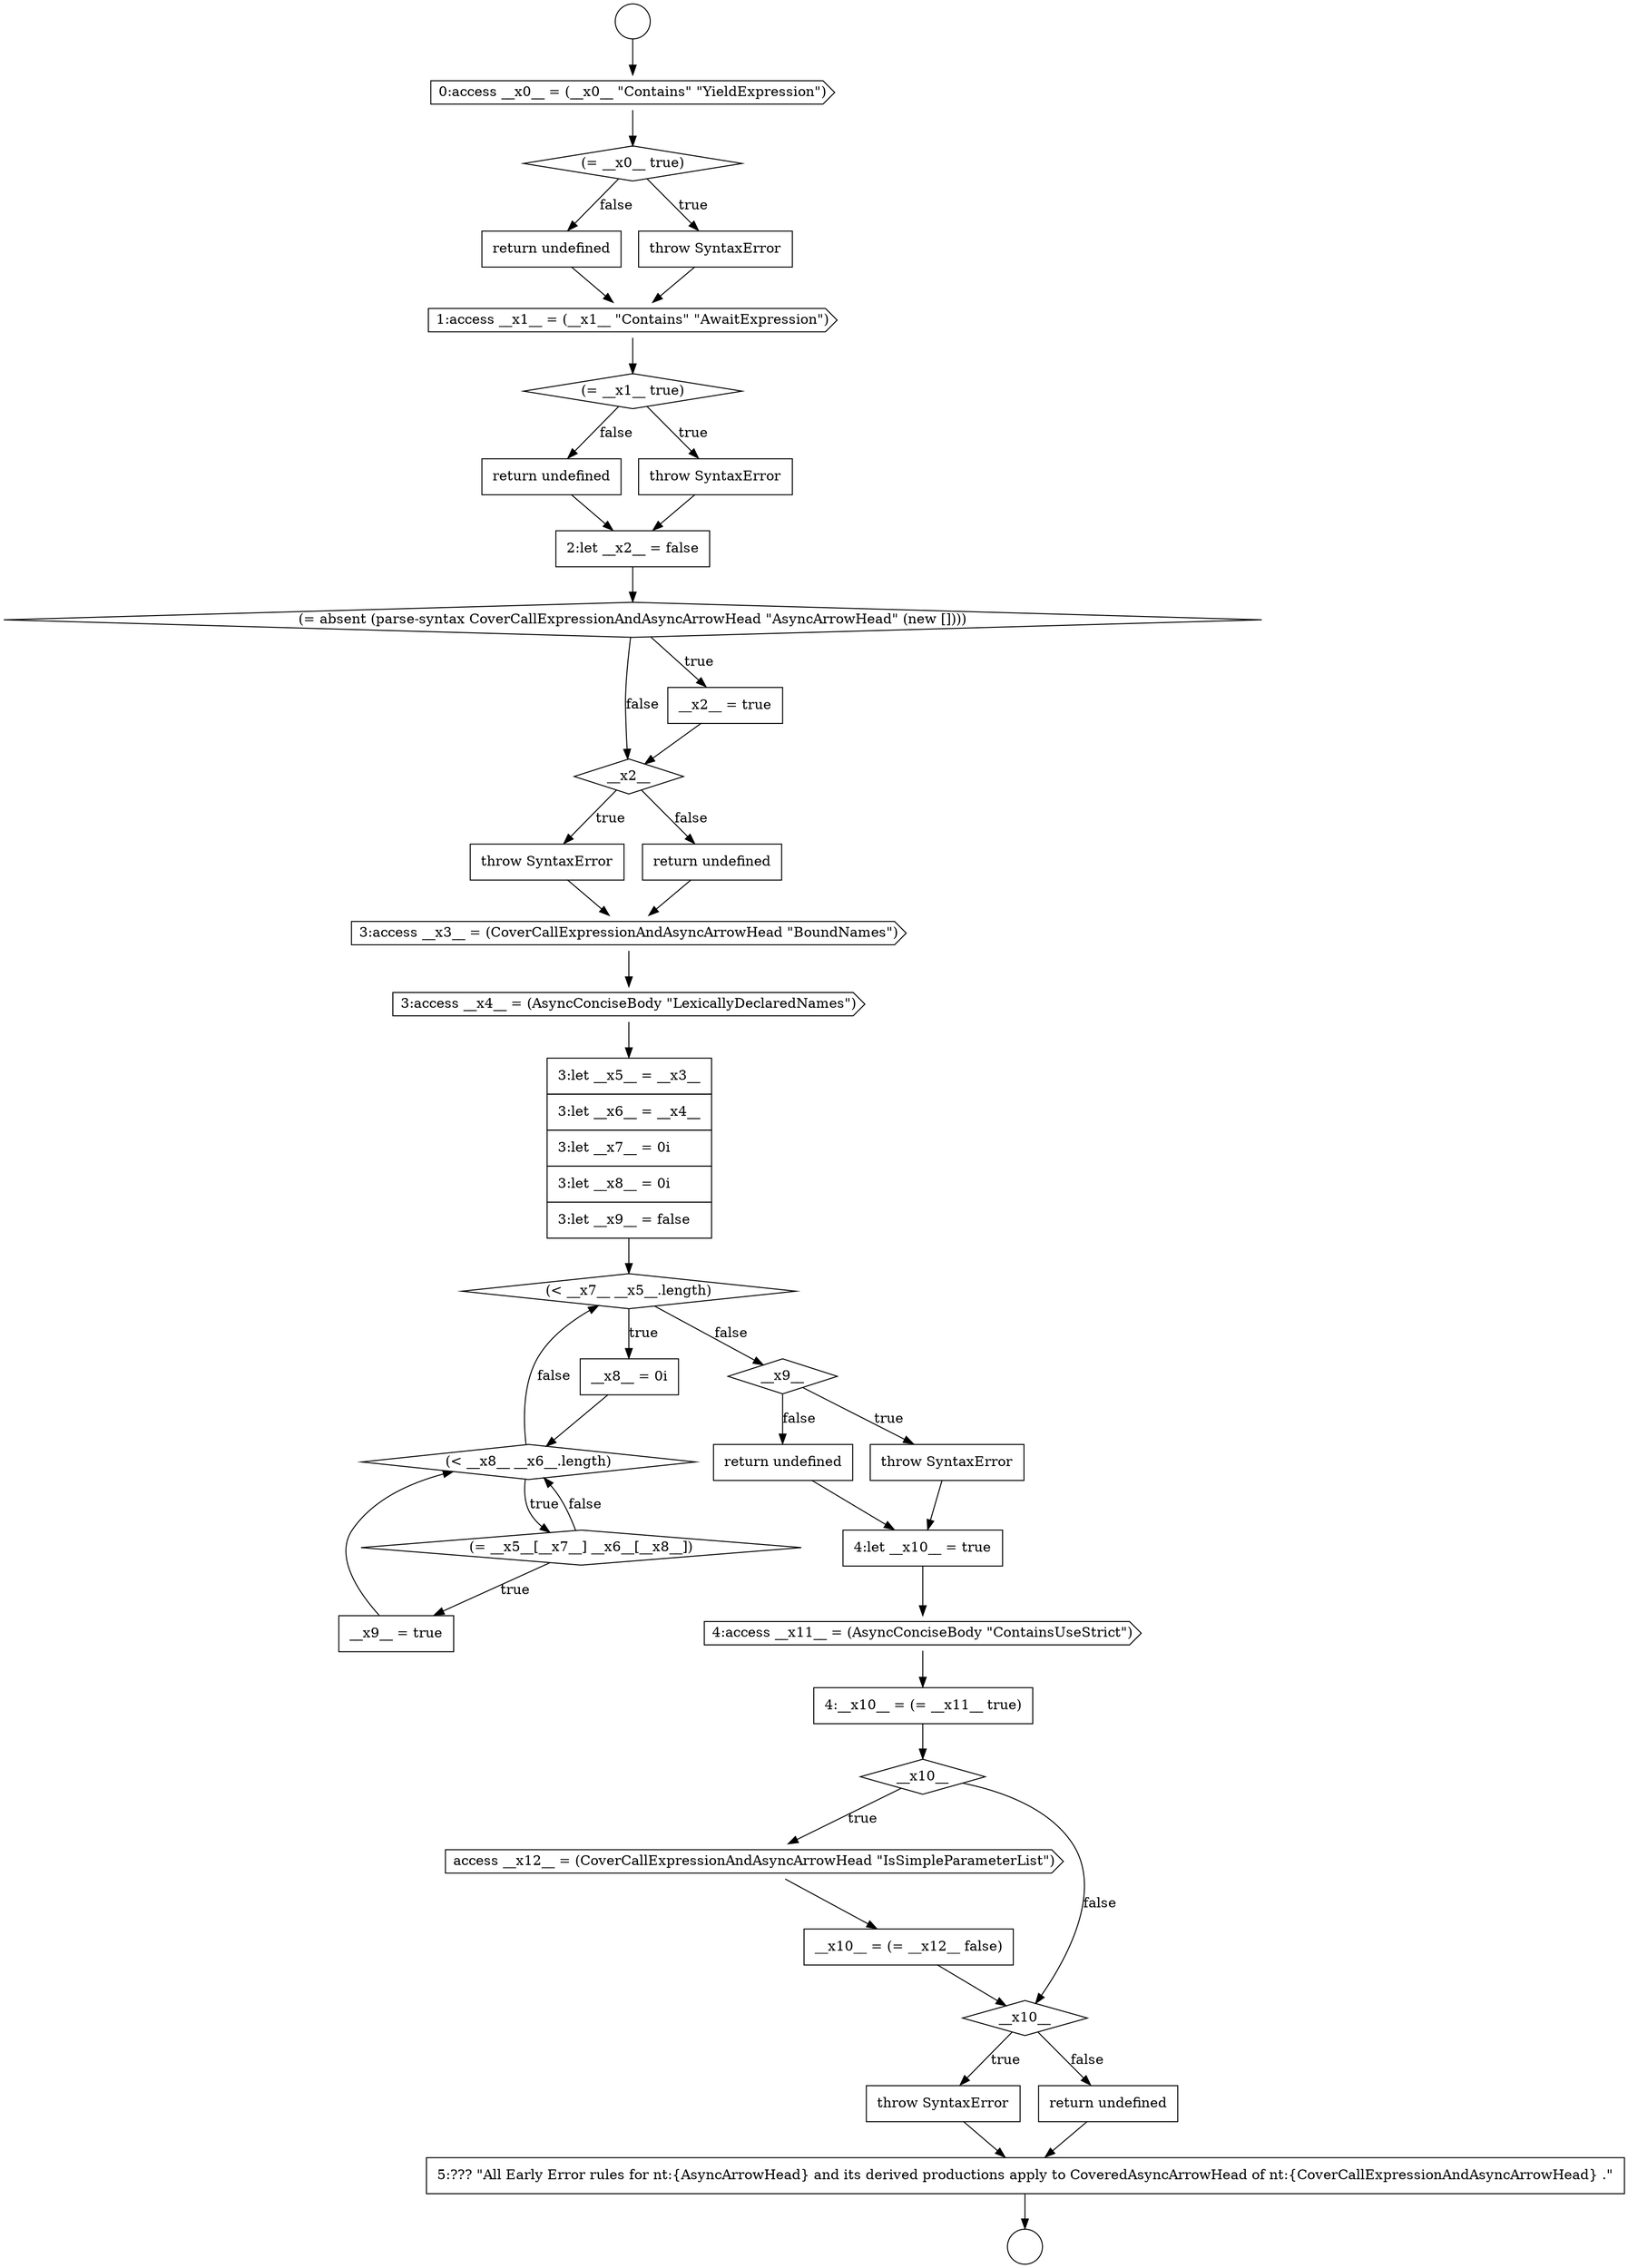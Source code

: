 digraph {
  node21072 [shape=none, margin=0, label=<<font color="black">
    <table border="0" cellborder="1" cellspacing="0" cellpadding="10">
      <tr><td align="left">throw SyntaxError</td></tr>
    </table>
  </font>> color="black" fillcolor="white" style=filled]
  node21047 [shape=none, margin=0, label=<<font color="black">
    <table border="0" cellborder="1" cellspacing="0" cellpadding="10">
      <tr><td align="left">return undefined</td></tr>
    </table>
  </font>> color="black" fillcolor="white" style=filled]
  node21060 [shape=diamond, label=<<font color="black">(= __x5__[__x7__] __x6__[__x8__])</font>> color="black" fillcolor="white" style=filled]
  node21069 [shape=cds, label=<<font color="black">access __x12__ = (CoverCallExpressionAndAsyncArrowHead &quot;IsSimpleParameterList&quot;)</font>> color="black" fillcolor="white" style=filled]
  node21051 [shape=diamond, label=<<font color="black">__x2__</font>> color="black" fillcolor="white" style=filled]
  node21063 [shape=none, margin=0, label=<<font color="black">
    <table border="0" cellborder="1" cellspacing="0" cellpadding="10">
      <tr><td align="left">throw SyntaxError</td></tr>
    </table>
  </font>> color="black" fillcolor="white" style=filled]
  node21067 [shape=none, margin=0, label=<<font color="black">
    <table border="0" cellborder="1" cellspacing="0" cellpadding="10">
      <tr><td align="left">4:__x10__ = (= __x11__ true)</td></tr>
    </table>
  </font>> color="black" fillcolor="white" style=filled]
  node21052 [shape=none, margin=0, label=<<font color="black">
    <table border="0" cellborder="1" cellspacing="0" cellpadding="10">
      <tr><td align="left">throw SyntaxError</td></tr>
    </table>
  </font>> color="black" fillcolor="white" style=filled]
  node21065 [shape=none, margin=0, label=<<font color="black">
    <table border="0" cellborder="1" cellspacing="0" cellpadding="10">
      <tr><td align="left">4:let __x10__ = true</td></tr>
    </table>
  </font>> color="black" fillcolor="white" style=filled]
  node21056 [shape=none, margin=0, label=<<font color="black">
    <table border="0" cellborder="1" cellspacing="0" cellpadding="10">
      <tr><td align="left">3:let __x5__ = __x3__</td></tr>
      <tr><td align="left">3:let __x6__ = __x4__</td></tr>
      <tr><td align="left">3:let __x7__ = 0i</td></tr>
      <tr><td align="left">3:let __x8__ = 0i</td></tr>
      <tr><td align="left">3:let __x9__ = false</td></tr>
    </table>
  </font>> color="black" fillcolor="white" style=filled]
  node21061 [shape=none, margin=0, label=<<font color="black">
    <table border="0" cellborder="1" cellspacing="0" cellpadding="10">
      <tr><td align="left">__x9__ = true</td></tr>
    </table>
  </font>> color="black" fillcolor="white" style=filled]
  node21040 [shape=cds, label=<<font color="black">0:access __x0__ = (__x0__ &quot;Contains&quot; &quot;YieldExpression&quot;)</font>> color="black" fillcolor="white" style=filled]
  node21050 [shape=none, margin=0, label=<<font color="black">
    <table border="0" cellborder="1" cellspacing="0" cellpadding="10">
      <tr><td align="left">__x2__ = true</td></tr>
    </table>
  </font>> color="black" fillcolor="white" style=filled]
  node21043 [shape=none, margin=0, label=<<font color="black">
    <table border="0" cellborder="1" cellspacing="0" cellpadding="10">
      <tr><td align="left">return undefined</td></tr>
    </table>
  </font>> color="black" fillcolor="white" style=filled]
  node21064 [shape=none, margin=0, label=<<font color="black">
    <table border="0" cellborder="1" cellspacing="0" cellpadding="10">
      <tr><td align="left">return undefined</td></tr>
    </table>
  </font>> color="black" fillcolor="white" style=filled]
  node21066 [shape=cds, label=<<font color="black">4:access __x11__ = (AsyncConciseBody &quot;ContainsUseStrict&quot;)</font>> color="black" fillcolor="white" style=filled]
  node21054 [shape=cds, label=<<font color="black">3:access __x3__ = (CoverCallExpressionAndAsyncArrowHead &quot;BoundNames&quot;)</font>> color="black" fillcolor="white" style=filled]
  node21070 [shape=none, margin=0, label=<<font color="black">
    <table border="0" cellborder="1" cellspacing="0" cellpadding="10">
      <tr><td align="left">__x10__ = (= __x12__ false)</td></tr>
    </table>
  </font>> color="black" fillcolor="white" style=filled]
  node21042 [shape=none, margin=0, label=<<font color="black">
    <table border="0" cellborder="1" cellspacing="0" cellpadding="10">
      <tr><td align="left">throw SyntaxError</td></tr>
    </table>
  </font>> color="black" fillcolor="white" style=filled]
  node21059 [shape=diamond, label=<<font color="black">(&lt; __x8__ __x6__.length)</font>> color="black" fillcolor="white" style=filled]
  node21038 [shape=circle label=" " color="black" fillcolor="white" style=filled]
  node21074 [shape=none, margin=0, label=<<font color="black">
    <table border="0" cellborder="1" cellspacing="0" cellpadding="10">
      <tr><td align="left">5:??? &quot;All Early Error rules for nt:{AsyncArrowHead} and its derived productions apply to CoveredAsyncArrowHead of nt:{CoverCallExpressionAndAsyncArrowHead} .&quot;</td></tr>
    </table>
  </font>> color="black" fillcolor="white" style=filled]
  node21055 [shape=cds, label=<<font color="black">3:access __x4__ = (AsyncConciseBody &quot;LexicallyDeclaredNames&quot;)</font>> color="black" fillcolor="white" style=filled]
  node21046 [shape=none, margin=0, label=<<font color="black">
    <table border="0" cellborder="1" cellspacing="0" cellpadding="10">
      <tr><td align="left">throw SyntaxError</td></tr>
    </table>
  </font>> color="black" fillcolor="white" style=filled]
  node21045 [shape=diamond, label=<<font color="black">(= __x1__ true)</font>> color="black" fillcolor="white" style=filled]
  node21062 [shape=diamond, label=<<font color="black">__x9__</font>> color="black" fillcolor="white" style=filled]
  node21071 [shape=diamond, label=<<font color="black">__x10__</font>> color="black" fillcolor="white" style=filled]
  node21073 [shape=none, margin=0, label=<<font color="black">
    <table border="0" cellborder="1" cellspacing="0" cellpadding="10">
      <tr><td align="left">return undefined</td></tr>
    </table>
  </font>> color="black" fillcolor="white" style=filled]
  node21039 [shape=circle label=" " color="black" fillcolor="white" style=filled]
  node21058 [shape=none, margin=0, label=<<font color="black">
    <table border="0" cellborder="1" cellspacing="0" cellpadding="10">
      <tr><td align="left">__x8__ = 0i</td></tr>
    </table>
  </font>> color="black" fillcolor="white" style=filled]
  node21041 [shape=diamond, label=<<font color="black">(= __x0__ true)</font>> color="black" fillcolor="white" style=filled]
  node21049 [shape=diamond, label=<<font color="black">(= absent (parse-syntax CoverCallExpressionAndAsyncArrowHead &quot;AsyncArrowHead&quot; (new [])))</font>> color="black" fillcolor="white" style=filled]
  node21068 [shape=diamond, label=<<font color="black">__x10__</font>> color="black" fillcolor="white" style=filled]
  node21053 [shape=none, margin=0, label=<<font color="black">
    <table border="0" cellborder="1" cellspacing="0" cellpadding="10">
      <tr><td align="left">return undefined</td></tr>
    </table>
  </font>> color="black" fillcolor="white" style=filled]
  node21048 [shape=none, margin=0, label=<<font color="black">
    <table border="0" cellborder="1" cellspacing="0" cellpadding="10">
      <tr><td align="left">2:let __x2__ = false</td></tr>
    </table>
  </font>> color="black" fillcolor="white" style=filled]
  node21057 [shape=diamond, label=<<font color="black">(&lt; __x7__ __x5__.length)</font>> color="black" fillcolor="white" style=filled]
  node21044 [shape=cds, label=<<font color="black">1:access __x1__ = (__x1__ &quot;Contains&quot; &quot;AwaitExpression&quot;)</font>> color="black" fillcolor="white" style=filled]
  node21045 -> node21046 [label=<<font color="black">true</font>> color="black"]
  node21045 -> node21047 [label=<<font color="black">false</font>> color="black"]
  node21066 -> node21067 [ color="black"]
  node21041 -> node21042 [label=<<font color="black">true</font>> color="black"]
  node21041 -> node21043 [label=<<font color="black">false</font>> color="black"]
  node21071 -> node21072 [label=<<font color="black">true</font>> color="black"]
  node21071 -> node21073 [label=<<font color="black">false</font>> color="black"]
  node21068 -> node21069 [label=<<font color="black">true</font>> color="black"]
  node21068 -> node21071 [label=<<font color="black">false</font>> color="black"]
  node21051 -> node21052 [label=<<font color="black">true</font>> color="black"]
  node21051 -> node21053 [label=<<font color="black">false</font>> color="black"]
  node21054 -> node21055 [ color="black"]
  node21064 -> node21065 [ color="black"]
  node21058 -> node21059 [ color="black"]
  node21073 -> node21074 [ color="black"]
  node21065 -> node21066 [ color="black"]
  node21063 -> node21065 [ color="black"]
  node21043 -> node21044 [ color="black"]
  node21053 -> node21054 [ color="black"]
  node21044 -> node21045 [ color="black"]
  node21069 -> node21070 [ color="black"]
  node21047 -> node21048 [ color="black"]
  node21061 -> node21059 [ color="black"]
  node21040 -> node21041 [ color="black"]
  node21062 -> node21063 [label=<<font color="black">true</font>> color="black"]
  node21062 -> node21064 [label=<<font color="black">false</font>> color="black"]
  node21067 -> node21068 [ color="black"]
  node21056 -> node21057 [ color="black"]
  node21038 -> node21040 [ color="black"]
  node21057 -> node21058 [label=<<font color="black">true</font>> color="black"]
  node21057 -> node21062 [label=<<font color="black">false</font>> color="black"]
  node21059 -> node21060 [label=<<font color="black">true</font>> color="black"]
  node21059 -> node21057 [label=<<font color="black">false</font>> color="black"]
  node21055 -> node21056 [ color="black"]
  node21074 -> node21039 [ color="black"]
  node21042 -> node21044 [ color="black"]
  node21052 -> node21054 [ color="black"]
  node21046 -> node21048 [ color="black"]
  node21060 -> node21061 [label=<<font color="black">true</font>> color="black"]
  node21060 -> node21059 [label=<<font color="black">false</font>> color="black"]
  node21049 -> node21050 [label=<<font color="black">true</font>> color="black"]
  node21049 -> node21051 [label=<<font color="black">false</font>> color="black"]
  node21072 -> node21074 [ color="black"]
  node21070 -> node21071 [ color="black"]
  node21048 -> node21049 [ color="black"]
  node21050 -> node21051 [ color="black"]
}
